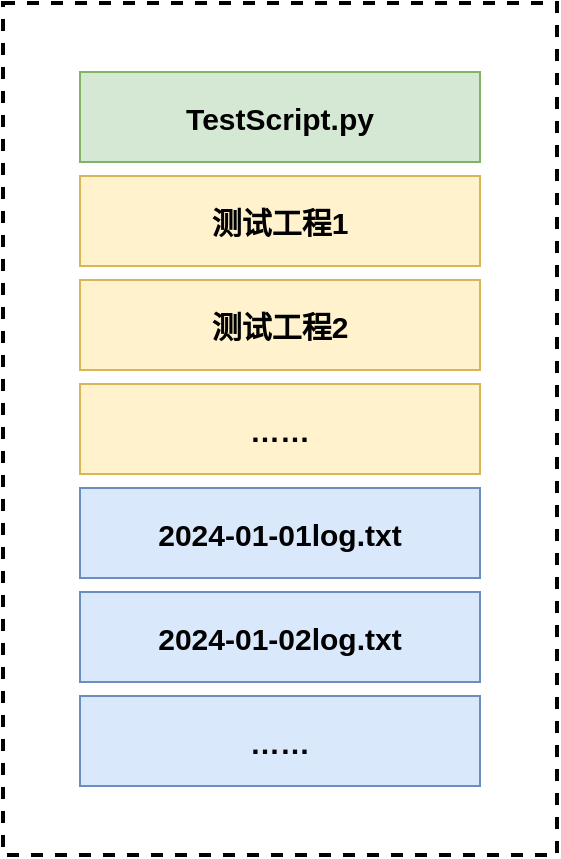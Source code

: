 <mxfile version="24.0.4" type="device">
  <diagram name="第 1 页" id="6VdJ76q4XLyQ5IodUu4T">
    <mxGraphModel dx="1430" dy="437" grid="0" gridSize="10" guides="1" tooltips="1" connect="1" arrows="1" fold="1" page="0" pageScale="1" pageWidth="827" pageHeight="1169" math="0" shadow="0">
      <root>
        <mxCell id="0" />
        <mxCell id="1" parent="0" />
        <mxCell id="t8tqSMZSb6N4MK5IelTE-9" value="" style="rounded=0;whiteSpace=wrap;html=1;dashed=1;strokeWidth=2;" vertex="1" parent="1">
          <mxGeometry x="313.5" y="545.5" width="277" height="426" as="geometry" />
        </mxCell>
        <mxCell id="t8tqSMZSb6N4MK5IelTE-1" value="TestScript.py" style="rounded=0;whiteSpace=wrap;html=1;fontSize=15;fontStyle=1;fillColor=#d5e8d4;strokeColor=#82b366;" vertex="1" parent="1">
          <mxGeometry x="352" y="580" width="200" height="45" as="geometry" />
        </mxCell>
        <mxCell id="t8tqSMZSb6N4MK5IelTE-2" value="测试工程1" style="rounded=0;whiteSpace=wrap;html=1;fontSize=15;fontStyle=1;fillColor=#fff2cc;strokeColor=#d6b656;" vertex="1" parent="1">
          <mxGeometry x="352" y="632" width="200" height="45" as="geometry" />
        </mxCell>
        <mxCell id="t8tqSMZSb6N4MK5IelTE-3" value="测试工程2" style="rounded=0;whiteSpace=wrap;html=1;fontSize=15;fontStyle=1;fillColor=#fff2cc;strokeColor=#d6b656;" vertex="1" parent="1">
          <mxGeometry x="352" y="684" width="200" height="45" as="geometry" />
        </mxCell>
        <mxCell id="t8tqSMZSb6N4MK5IelTE-4" value="……" style="rounded=0;whiteSpace=wrap;html=1;fontSize=15;fontStyle=1;fillColor=#fff2cc;strokeColor=#d6b656;" vertex="1" parent="1">
          <mxGeometry x="352" y="736" width="200" height="45" as="geometry" />
        </mxCell>
        <mxCell id="t8tqSMZSb6N4MK5IelTE-5" value="2024-01-01log.txt" style="rounded=0;whiteSpace=wrap;html=1;fontSize=15;fontStyle=1;fillColor=#dae8fc;strokeColor=#6c8ebf;" vertex="1" parent="1">
          <mxGeometry x="352" y="788" width="200" height="45" as="geometry" />
        </mxCell>
        <mxCell id="t8tqSMZSb6N4MK5IelTE-6" value="2024-01-02log.txt" style="rounded=0;whiteSpace=wrap;html=1;fontSize=15;fontStyle=1;fillColor=#dae8fc;strokeColor=#6c8ebf;" vertex="1" parent="1">
          <mxGeometry x="352" y="840" width="200" height="45" as="geometry" />
        </mxCell>
        <mxCell id="t8tqSMZSb6N4MK5IelTE-7" value="……" style="rounded=0;whiteSpace=wrap;html=1;fontSize=15;fontStyle=1;fillColor=#dae8fc;strokeColor=#6c8ebf;" vertex="1" parent="1">
          <mxGeometry x="352" y="892" width="200" height="45" as="geometry" />
        </mxCell>
      </root>
    </mxGraphModel>
  </diagram>
</mxfile>

